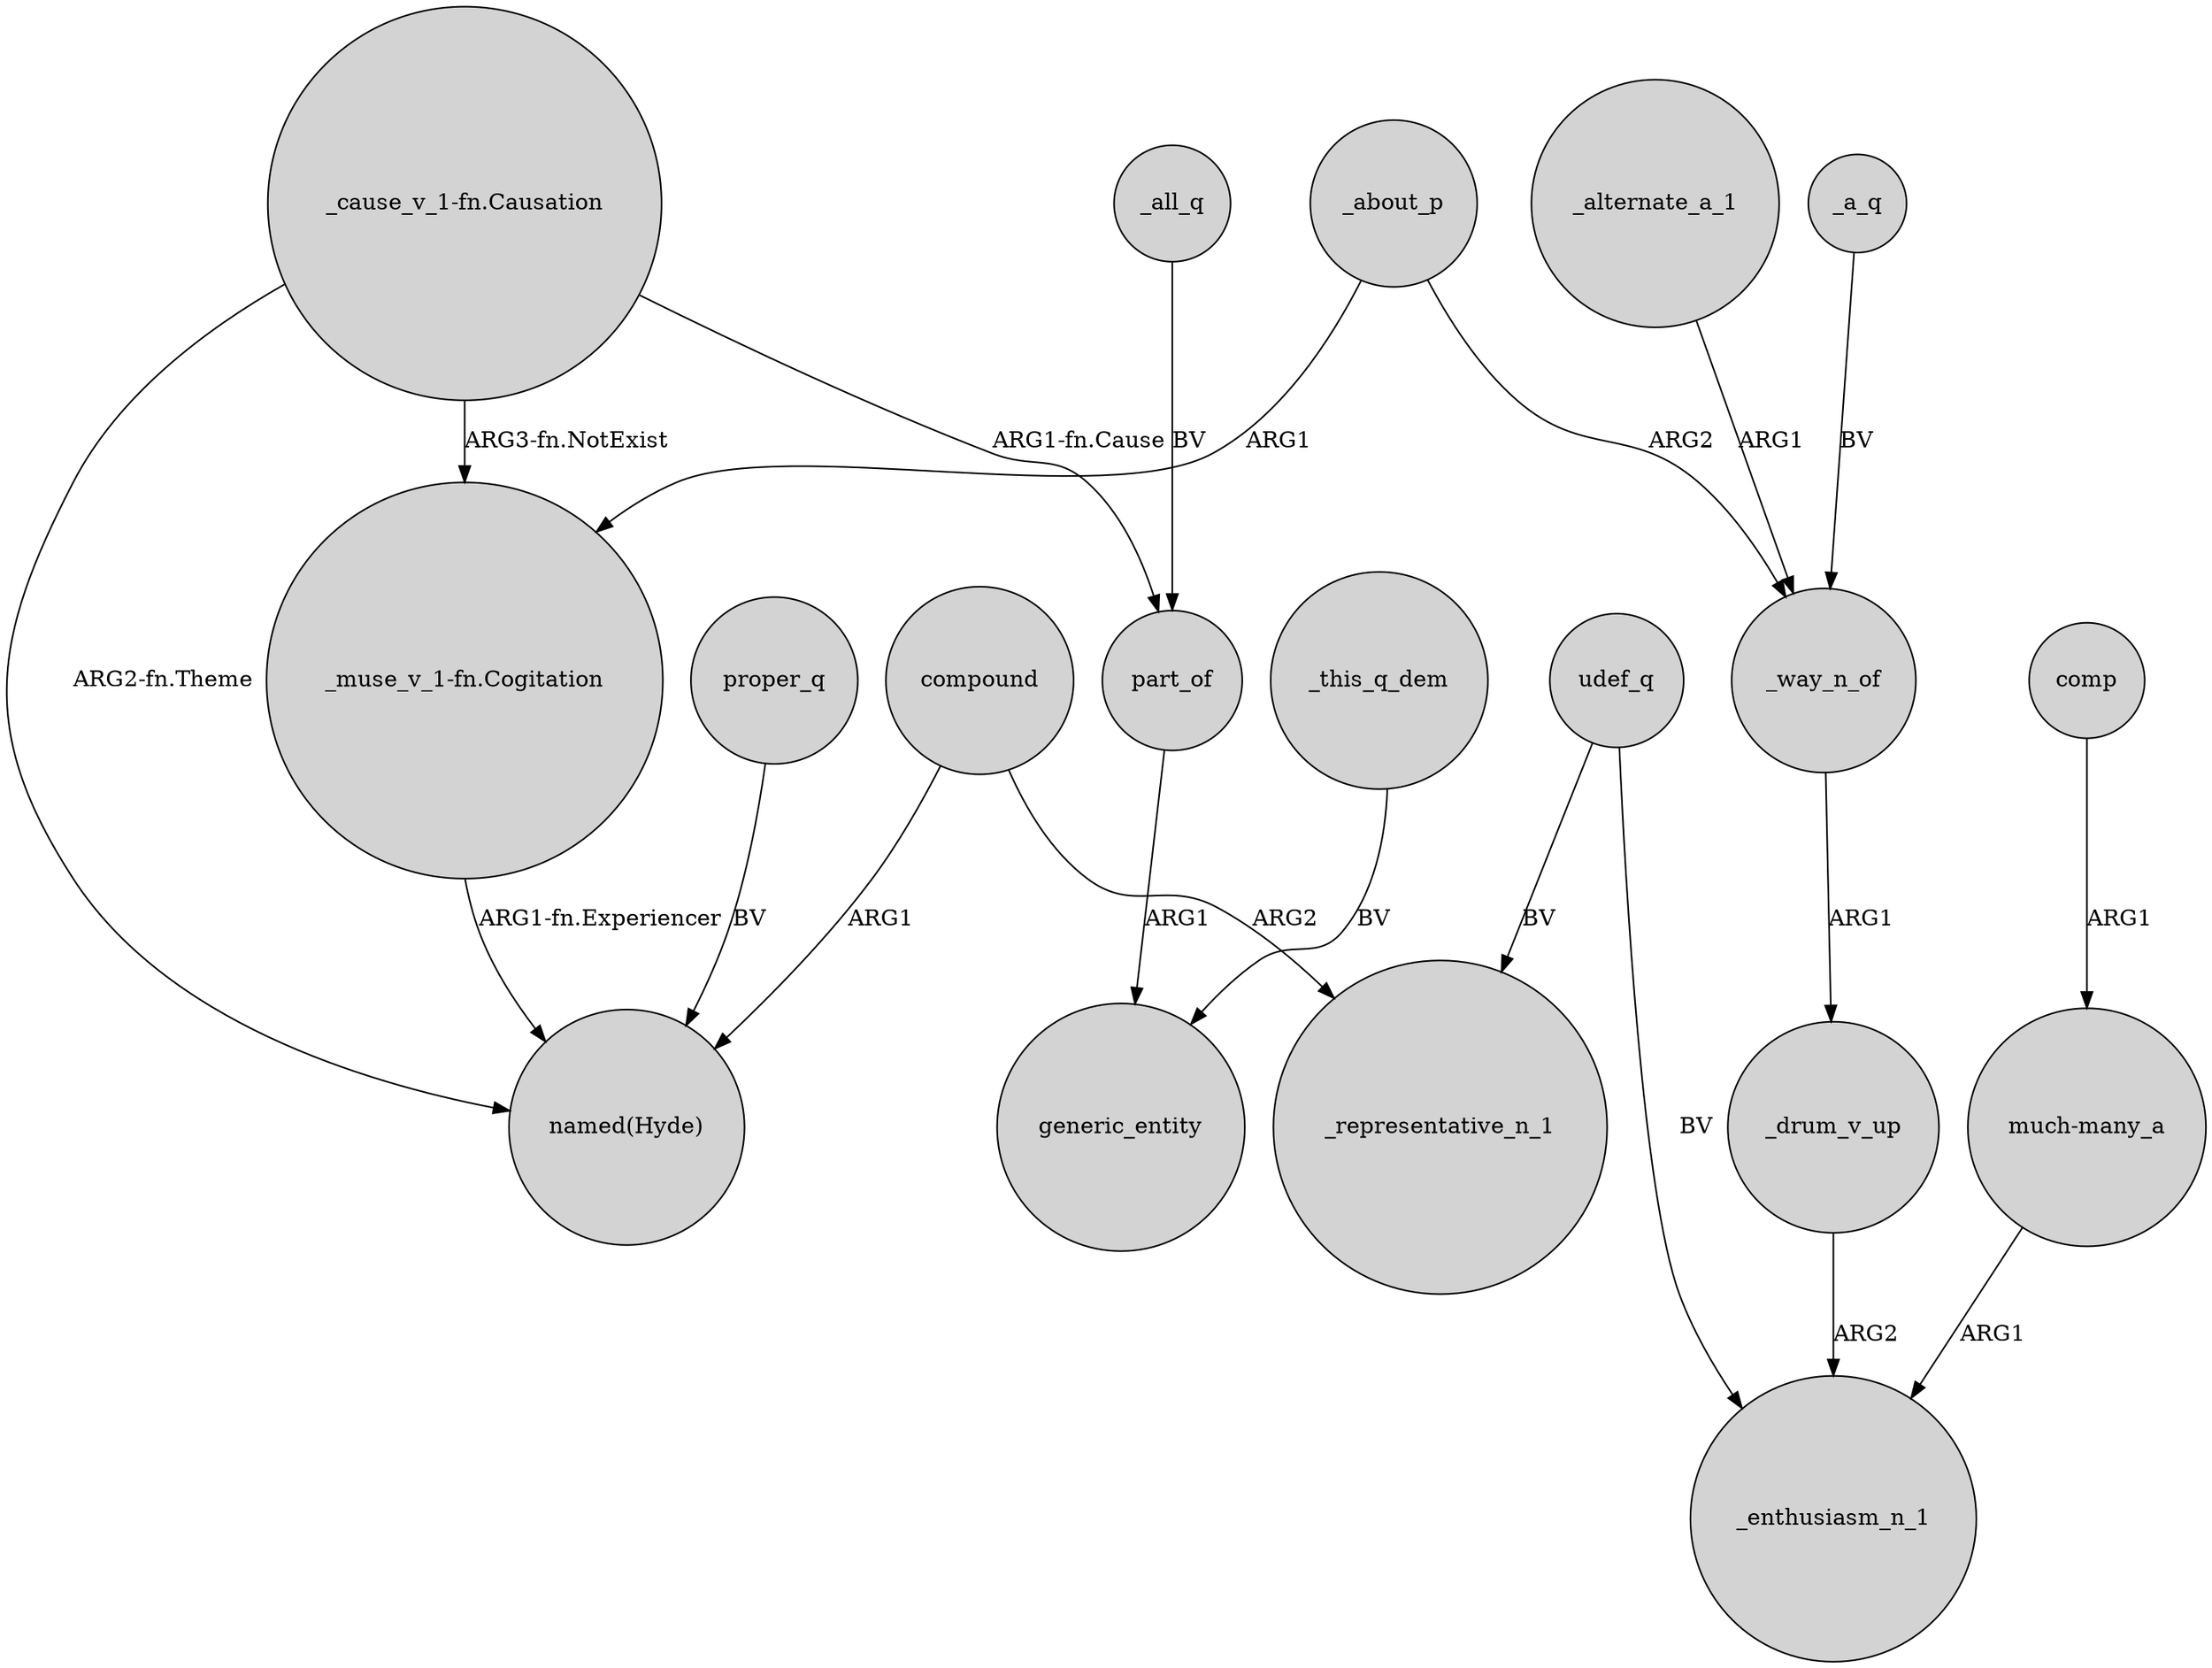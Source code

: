 digraph {
	node [shape=circle style=filled]
	_about_p -> "_muse_v_1-fn.Cogitation" [label=ARG1]
	_all_q -> part_of [label=BV]
	_way_n_of -> _drum_v_up [label=ARG1]
	_drum_v_up -> _enthusiasm_n_1 [label=ARG2]
	udef_q -> _enthusiasm_n_1 [label=BV]
	part_of -> generic_entity [label=ARG1]
	"_cause_v_1-fn.Causation" -> "named(Hyde)" [label="ARG2-fn.Theme"]
	compound -> _representative_n_1 [label=ARG2]
	_this_q_dem -> generic_entity [label=BV]
	comp -> "much-many_a" [label=ARG1]
	"_cause_v_1-fn.Causation" -> "_muse_v_1-fn.Cogitation" [label="ARG3-fn.NotExist"]
	"_cause_v_1-fn.Causation" -> part_of [label="ARG1-fn.Cause"]
	udef_q -> _representative_n_1 [label=BV]
	compound -> "named(Hyde)" [label=ARG1]
	proper_q -> "named(Hyde)" [label=BV]
	"much-many_a" -> _enthusiasm_n_1 [label=ARG1]
	_about_p -> _way_n_of [label=ARG2]
	_a_q -> _way_n_of [label=BV]
	"_muse_v_1-fn.Cogitation" -> "named(Hyde)" [label="ARG1-fn.Experiencer"]
	_alternate_a_1 -> _way_n_of [label=ARG1]
}
